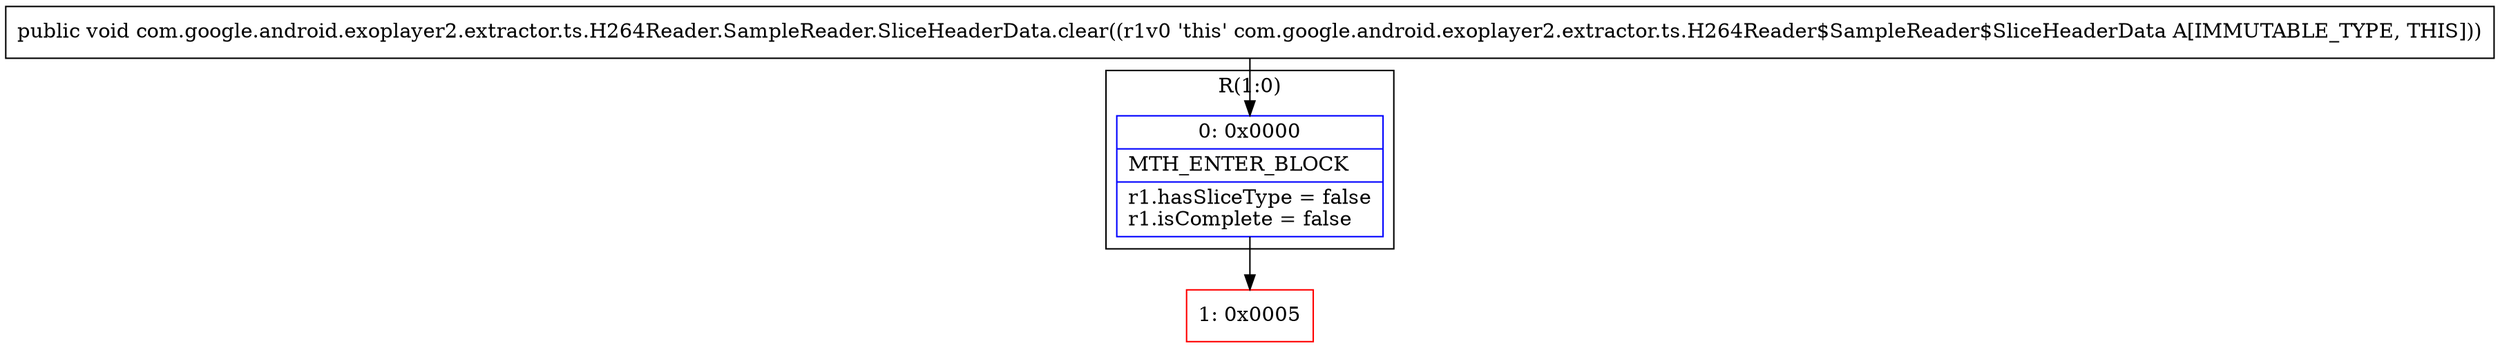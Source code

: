 digraph "CFG forcom.google.android.exoplayer2.extractor.ts.H264Reader.SampleReader.SliceHeaderData.clear()V" {
subgraph cluster_Region_1815001197 {
label = "R(1:0)";
node [shape=record,color=blue];
Node_0 [shape=record,label="{0\:\ 0x0000|MTH_ENTER_BLOCK\l|r1.hasSliceType = false\lr1.isComplete = false\l}"];
}
Node_1 [shape=record,color=red,label="{1\:\ 0x0005}"];
MethodNode[shape=record,label="{public void com.google.android.exoplayer2.extractor.ts.H264Reader.SampleReader.SliceHeaderData.clear((r1v0 'this' com.google.android.exoplayer2.extractor.ts.H264Reader$SampleReader$SliceHeaderData A[IMMUTABLE_TYPE, THIS])) }"];
MethodNode -> Node_0;
Node_0 -> Node_1;
}

